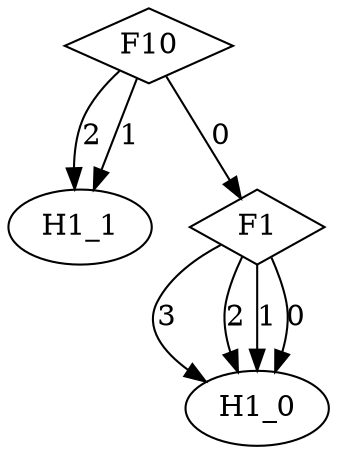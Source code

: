digraph {
node [label=H1_0,style=""] H1_0
node [label=H1_0,style=""] H1_0
node [label=H1_0,style=""] H1_0
node [label=H1_0,style=""] H1_0
node [label=H1_1,style=""] H1_1
node [label=H1_1,style=""] H1_1
node [label=F1,shape="diamond",style=""] 1
node [label=F10,shape="diamond",style=""] 0

1 -> H1_0 [label="3"]
1 -> H1_0 [label="2"]
1 -> H1_0 [label="1"]
1 -> H1_0 [label="0"]
0 -> H1_1 [label="2"]
0 -> H1_1 [label="1"]
0 -> 1 [label="0"]
}